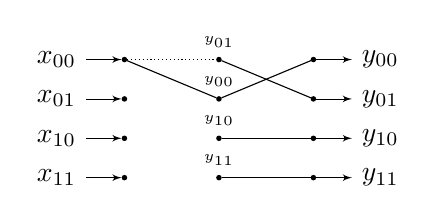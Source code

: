 % Define two helper counters
\begin{tikzpicture}[yscale=0.5, xscale=1.2, node distance=0.3cm, auto]
    \tikzstyle{n} = [circle, fill, minimum size=2pt, inner sep=0pt, outer sep=0pt]
    \tikzstyle{mul} = [circle, draw, inner sep=0pt]

    % line styles
    \tikzstyle{add} = [-]
    \tikzstyle{subtract} = [densely dotted]

    \newcounter{col}

    % Draw inputs
    \newcounter{xi}
    \foreach \xa in {0,...,1}
        \foreach \xb in {0,...,1}
        {
            \stepcounter{xi}
            \node (x\xa\xb)
                [n, pin={[pin edge={latex'-, black}] left : $x_{\xa\xb}$}]
                at (0,-\arabic{xi})
                {};
        }

    % new column
    \stepcounter{col}

    % yi
    \newcounter{yi}
    \foreach \ya / \yb in {0/1, 0/0, 1/0, 1/1}
    {
        \stepcounter{yi}
        \node (yi\ya\yb) 
            [n, label={above : \tiny $y_{\ya\yb}$}]
            at (\arabic{col},-\arabic{yi})
            {};
    }

    % new column
    \stepcounter{col}

    % Draw outputs
    \setcounter{yi}{0}
    \foreach \ya in {0,...,1}
        \foreach \yb in {0,...,1}
        {
            \stepcounter{yi}
            \node (y\ya\yb) 
                [n, pin={[pin edge={-latex', black}] right : $y_{\ya\yb}$}]
                at (\arabic{col},-\arabic{yi})
                {};
        }

    \path (x00) edge[add] (yi00);
    \path (x00) edge[subtract] (yi01);

    \foreach \ya in {0,...,1}
        \foreach \yb in {0,...,1}
        {
            \path (yi\ya\yb) edge[add] (y\ya\yb);
        }
\end{tikzpicture}
